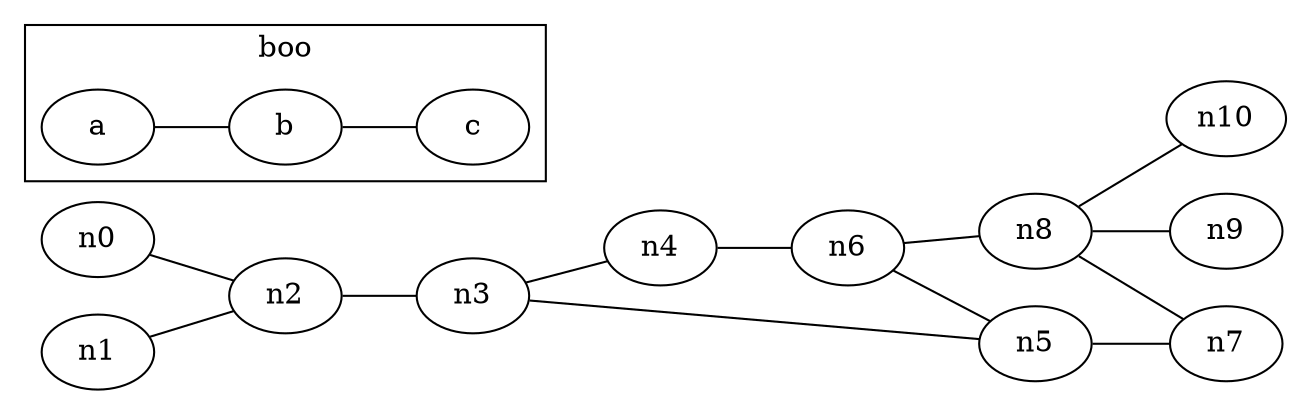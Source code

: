 graph G {
  rankdir = LR;
        n0 -- n2;
        n1 -- n2;
        n2 -- n3;
        n3 -- n4;
        n3 -- n5;
        n4 -- n6;
        n5 -- n7;
        n6 -- n5;
        n6 -- n8;
        n8 -- n7;
        n8 -- n9;
        n8 -- n10;
        
  subgraph cluster_0 {
    label = "boo"
    a -- b -- c;
  }
}
